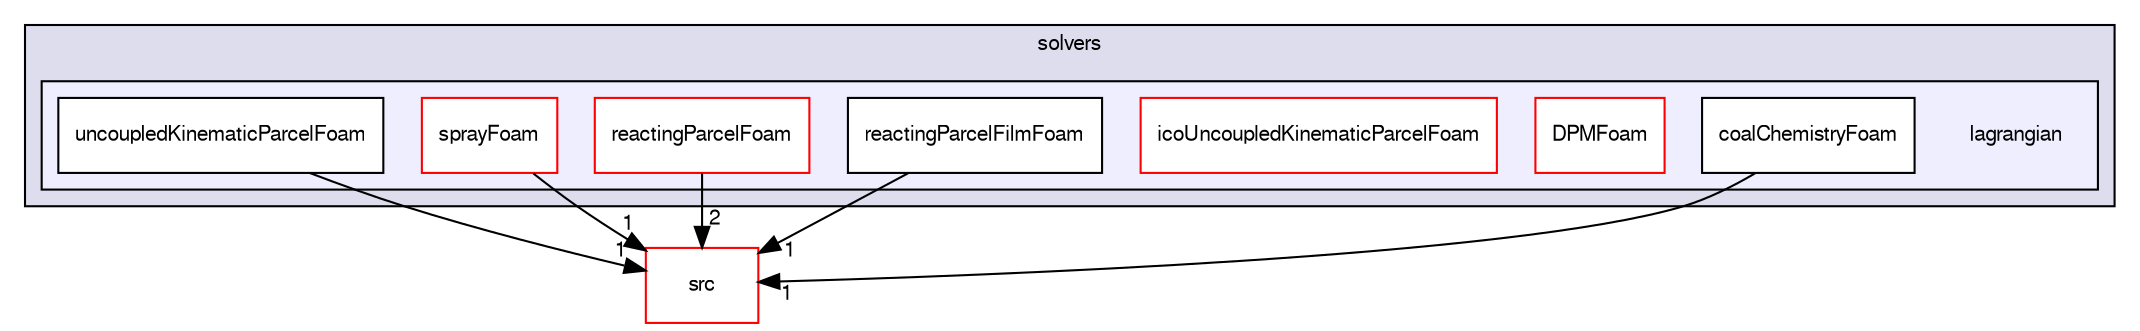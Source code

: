 digraph "applications/solvers/lagrangian" {
  bgcolor=transparent;
  compound=true
  node [ fontsize="10", fontname="FreeSans"];
  edge [ labelfontsize="10", labelfontname="FreeSans"];
  subgraph clusterdir_fdd174abb8ada244b49e98779c87ac3c {
    graph [ bgcolor="#ddddee", pencolor="black", label="solvers" fontname="FreeSans", fontsize="10", URL="dir_fdd174abb8ada244b49e98779c87ac3c.html"]
  subgraph clusterdir_9e1aaabb0e6f6026c8abb09c4d63ec18 {
    graph [ bgcolor="#eeeeff", pencolor="black", label="" URL="dir_9e1aaabb0e6f6026c8abb09c4d63ec18.html"];
    dir_9e1aaabb0e6f6026c8abb09c4d63ec18 [shape=plaintext label="lagrangian"];
    dir_478e9377de338b7e988beaebf87c2b9e [shape=box label="coalChemistryFoam" color="black" fillcolor="white" style="filled" URL="dir_478e9377de338b7e988beaebf87c2b9e.html"];
    dir_a90c95a63081a4a48ff9b32980da26da [shape=box label="DPMFoam" color="red" fillcolor="white" style="filled" URL="dir_a90c95a63081a4a48ff9b32980da26da.html"];
    dir_1b6d7312c3b78f2facedece3f22c13dd [shape=box label="icoUncoupledKinematicParcelFoam" color="red" fillcolor="white" style="filled" URL="dir_1b6d7312c3b78f2facedece3f22c13dd.html"];
    dir_1ccdce3dd06105cfac3cdf1037734939 [shape=box label="reactingParcelFilmFoam" color="black" fillcolor="white" style="filled" URL="dir_1ccdce3dd06105cfac3cdf1037734939.html"];
    dir_8821b214d5324b706eee8ea34602208f [shape=box label="reactingParcelFoam" color="red" fillcolor="white" style="filled" URL="dir_8821b214d5324b706eee8ea34602208f.html"];
    dir_48c474b6adf4f963495d4502f2c7f782 [shape=box label="sprayFoam" color="red" fillcolor="white" style="filled" URL="dir_48c474b6adf4f963495d4502f2c7f782.html"];
    dir_b1e29da3ebcb3cec4240e7e3b0e1a4f0 [shape=box label="uncoupledKinematicParcelFoam" color="black" fillcolor="white" style="filled" URL="dir_b1e29da3ebcb3cec4240e7e3b0e1a4f0.html"];
  }
  }
  dir_68267d1309a1af8e8297ef4c3efbcdba [shape=box label="src" color="red" URL="dir_68267d1309a1af8e8297ef4c3efbcdba.html"];
  dir_b1e29da3ebcb3cec4240e7e3b0e1a4f0->dir_68267d1309a1af8e8297ef4c3efbcdba [headlabel="1", labeldistance=1.5 headhref="dir_000135_000577.html"];
  dir_478e9377de338b7e988beaebf87c2b9e->dir_68267d1309a1af8e8297ef4c3efbcdba [headlabel="1", labeldistance=1.5 headhref="dir_000049_000577.html"];
  dir_1ccdce3dd06105cfac3cdf1037734939->dir_68267d1309a1af8e8297ef4c3efbcdba [headlabel="1", labeldistance=1.5 headhref="dir_000051_000577.html"];
  dir_48c474b6adf4f963495d4502f2c7f782->dir_68267d1309a1af8e8297ef4c3efbcdba [headlabel="1", labeldistance=1.5 headhref="dir_000054_000577.html"];
  dir_8821b214d5324b706eee8ea34602208f->dir_68267d1309a1af8e8297ef4c3efbcdba [headlabel="2", labeldistance=1.5 headhref="dir_000052_000577.html"];
}
